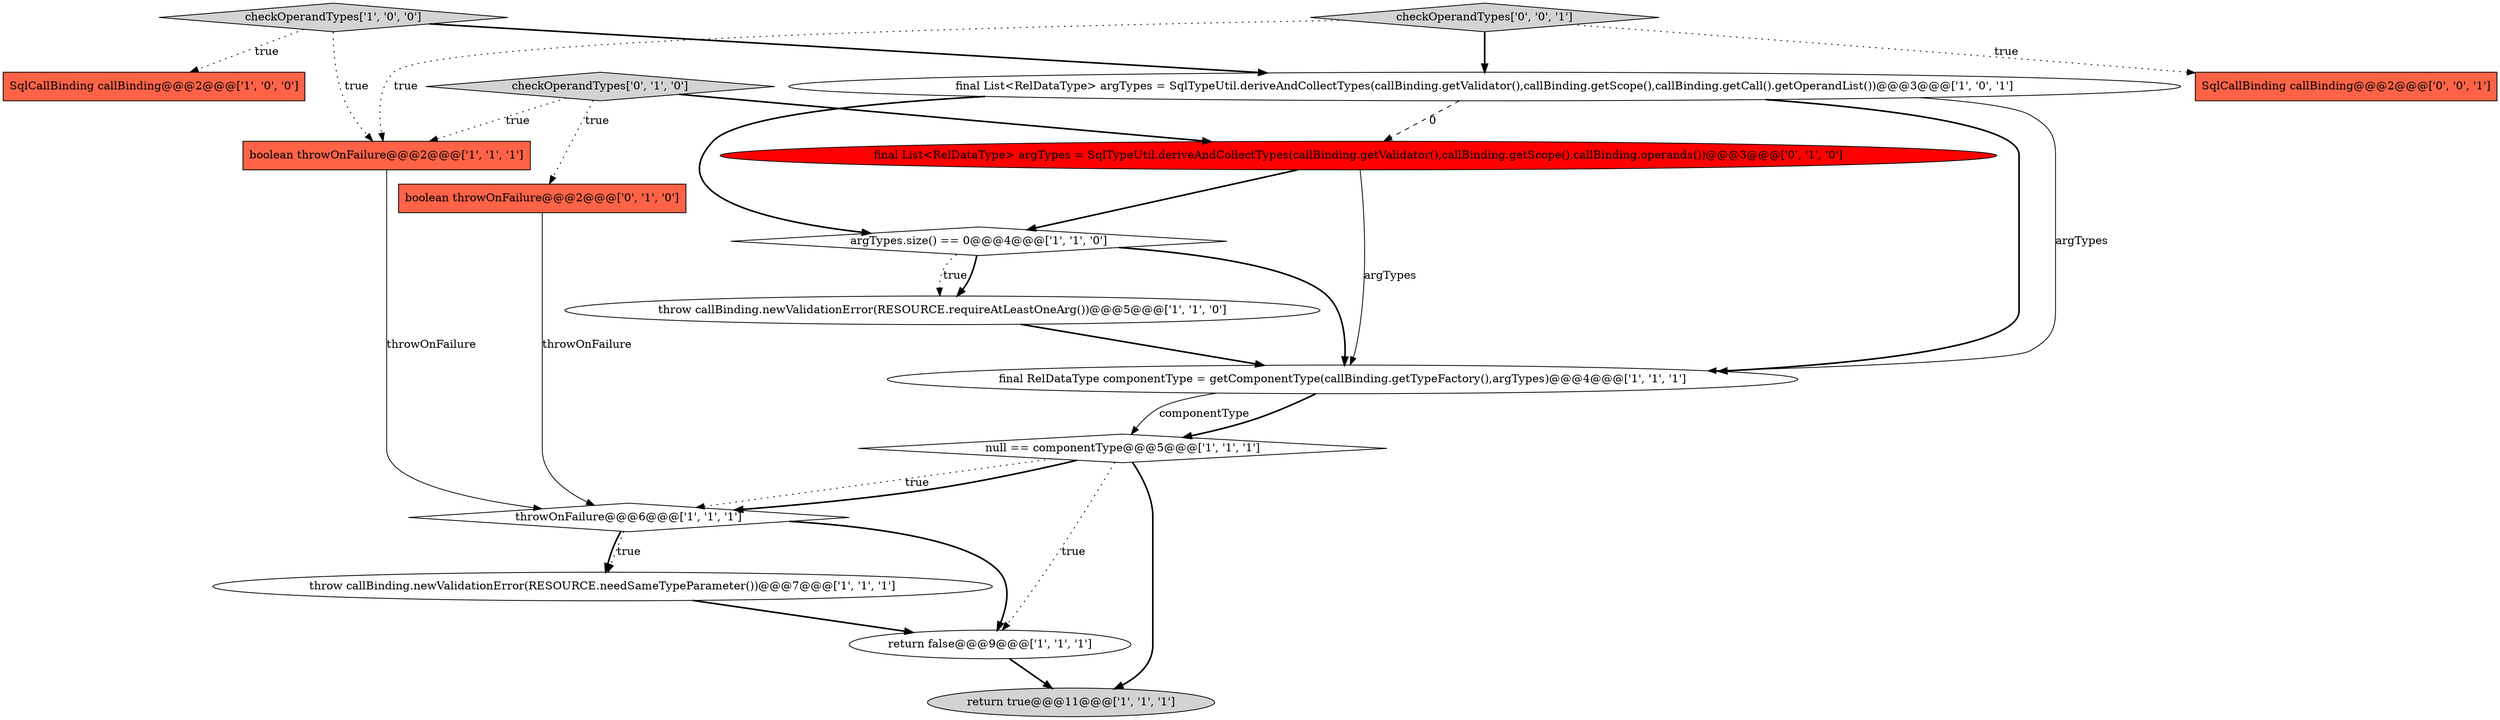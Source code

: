 digraph {
2 [style = filled, label = "null == componentType@@@5@@@['1', '1', '1']", fillcolor = white, shape = diamond image = "AAA0AAABBB1BBB"];
11 [style = filled, label = "boolean throwOnFailure@@@2@@@['1', '1', '1']", fillcolor = tomato, shape = box image = "AAA0AAABBB1BBB"];
1 [style = filled, label = "throw callBinding.newValidationError(RESOURCE.requireAtLeastOneArg())@@@5@@@['1', '1', '0']", fillcolor = white, shape = ellipse image = "AAA0AAABBB1BBB"];
12 [style = filled, label = "boolean throwOnFailure@@@2@@@['0', '1', '0']", fillcolor = tomato, shape = box image = "AAA0AAABBB2BBB"];
7 [style = filled, label = "final List<RelDataType> argTypes = SqlTypeUtil.deriveAndCollectTypes(callBinding.getValidator(),callBinding.getScope(),callBinding.getCall().getOperandList())@@@3@@@['1', '0', '1']", fillcolor = white, shape = ellipse image = "AAA0AAABBB1BBB"];
9 [style = filled, label = "throw callBinding.newValidationError(RESOURCE.needSameTypeParameter())@@@7@@@['1', '1', '1']", fillcolor = white, shape = ellipse image = "AAA0AAABBB1BBB"];
0 [style = filled, label = "return true@@@11@@@['1', '1', '1']", fillcolor = lightgray, shape = ellipse image = "AAA0AAABBB1BBB"];
10 [style = filled, label = "checkOperandTypes['1', '0', '0']", fillcolor = lightgray, shape = diamond image = "AAA0AAABBB1BBB"];
16 [style = filled, label = "SqlCallBinding callBinding@@@2@@@['0', '0', '1']", fillcolor = tomato, shape = box image = "AAA0AAABBB3BBB"];
5 [style = filled, label = "final RelDataType componentType = getComponentType(callBinding.getTypeFactory(),argTypes)@@@4@@@['1', '1', '1']", fillcolor = white, shape = ellipse image = "AAA0AAABBB1BBB"];
8 [style = filled, label = "throwOnFailure@@@6@@@['1', '1', '1']", fillcolor = white, shape = diamond image = "AAA0AAABBB1BBB"];
6 [style = filled, label = "return false@@@9@@@['1', '1', '1']", fillcolor = white, shape = ellipse image = "AAA0AAABBB1BBB"];
15 [style = filled, label = "checkOperandTypes['0', '0', '1']", fillcolor = lightgray, shape = diamond image = "AAA0AAABBB3BBB"];
3 [style = filled, label = "SqlCallBinding callBinding@@@2@@@['1', '0', '0']", fillcolor = tomato, shape = box image = "AAA0AAABBB1BBB"];
14 [style = filled, label = "checkOperandTypes['0', '1', '0']", fillcolor = lightgray, shape = diamond image = "AAA0AAABBB2BBB"];
4 [style = filled, label = "argTypes.size() == 0@@@4@@@['1', '1', '0']", fillcolor = white, shape = diamond image = "AAA0AAABBB1BBB"];
13 [style = filled, label = "final List<RelDataType> argTypes = SqlTypeUtil.deriveAndCollectTypes(callBinding.getValidator(),callBinding.getScope(),callBinding.operands())@@@3@@@['0', '1', '0']", fillcolor = red, shape = ellipse image = "AAA1AAABBB2BBB"];
1->5 [style = bold, label=""];
15->7 [style = bold, label=""];
14->12 [style = dotted, label="true"];
4->1 [style = dotted, label="true"];
10->3 [style = dotted, label="true"];
8->6 [style = bold, label=""];
6->0 [style = bold, label=""];
7->5 [style = solid, label="argTypes"];
7->4 [style = bold, label=""];
15->16 [style = dotted, label="true"];
10->7 [style = bold, label=""];
9->6 [style = bold, label=""];
5->2 [style = bold, label=""];
7->5 [style = bold, label=""];
2->0 [style = bold, label=""];
10->11 [style = dotted, label="true"];
2->6 [style = dotted, label="true"];
8->9 [style = bold, label=""];
15->11 [style = dotted, label="true"];
7->13 [style = dashed, label="0"];
14->11 [style = dotted, label="true"];
11->8 [style = solid, label="throwOnFailure"];
13->5 [style = solid, label="argTypes"];
4->1 [style = bold, label=""];
8->9 [style = dotted, label="true"];
14->13 [style = bold, label=""];
12->8 [style = solid, label="throwOnFailure"];
5->2 [style = solid, label="componentType"];
4->5 [style = bold, label=""];
2->8 [style = dotted, label="true"];
2->8 [style = bold, label=""];
13->4 [style = bold, label=""];
}
